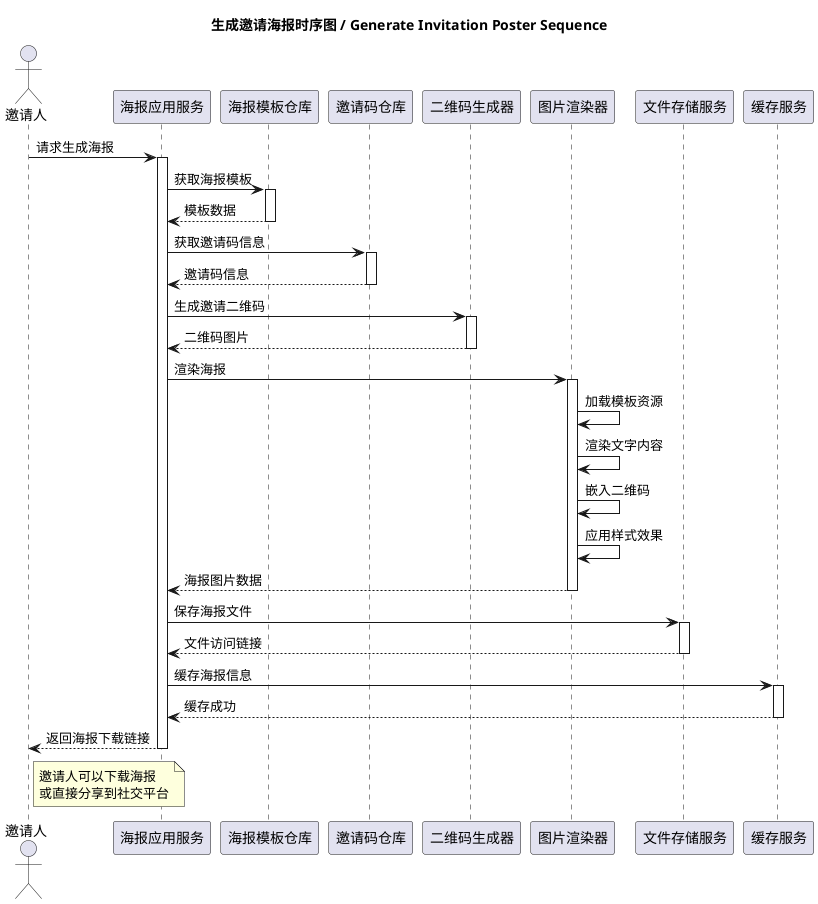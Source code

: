 @startuml generate_poster_sequence

title 生成邀请海报时序图 / Generate Invitation Poster Sequence

actor 邀请人 as Inviter
participant "海报应用服务" as PosterApp
participant "海报模板仓库" as TemplateRepo
participant "邀请码仓库" as CodeRepo
participant "二维码生成器" as QRGenerator
participant "图片渲染器" as ImageRenderer
participant "文件存储服务" as FileStorage
participant "缓存服务" as Cache

Inviter -> PosterApp: 请求生成海报
activate PosterApp

PosterApp -> TemplateRepo: 获取海报模板
activate TemplateRepo
TemplateRepo --> PosterApp: 模板数据
deactivate TemplateRepo

PosterApp -> CodeRepo: 获取邀请码信息
activate CodeRepo
CodeRepo --> PosterApp: 邀请码信息
deactivate CodeRepo

PosterApp -> QRGenerator: 生成邀请二维码
activate QRGenerator
QRGenerator --> PosterApp: 二维码图片
deactivate QRGenerator

PosterApp -> ImageRenderer: 渲染海报
activate ImageRenderer

ImageRenderer -> ImageRenderer: 加载模板资源
ImageRenderer -> ImageRenderer: 渲染文字内容
ImageRenderer -> ImageRenderer: 嵌入二维码
ImageRenderer -> ImageRenderer: 应用样式效果

ImageRenderer --> PosterApp: 海报图片数据
deactivate ImageRenderer

PosterApp -> FileStorage: 保存海报文件
activate FileStorage
FileStorage --> PosterApp: 文件访问链接
deactivate FileStorage

PosterApp -> Cache: 缓存海报信息
activate Cache
Cache --> PosterApp: 缓存成功
deactivate Cache

PosterApp --> Inviter: 返回海报下载链接
deactivate PosterApp

note right of Inviter
  邀请人可以下载海报
  或直接分享到社交平台
end note

@enduml 
